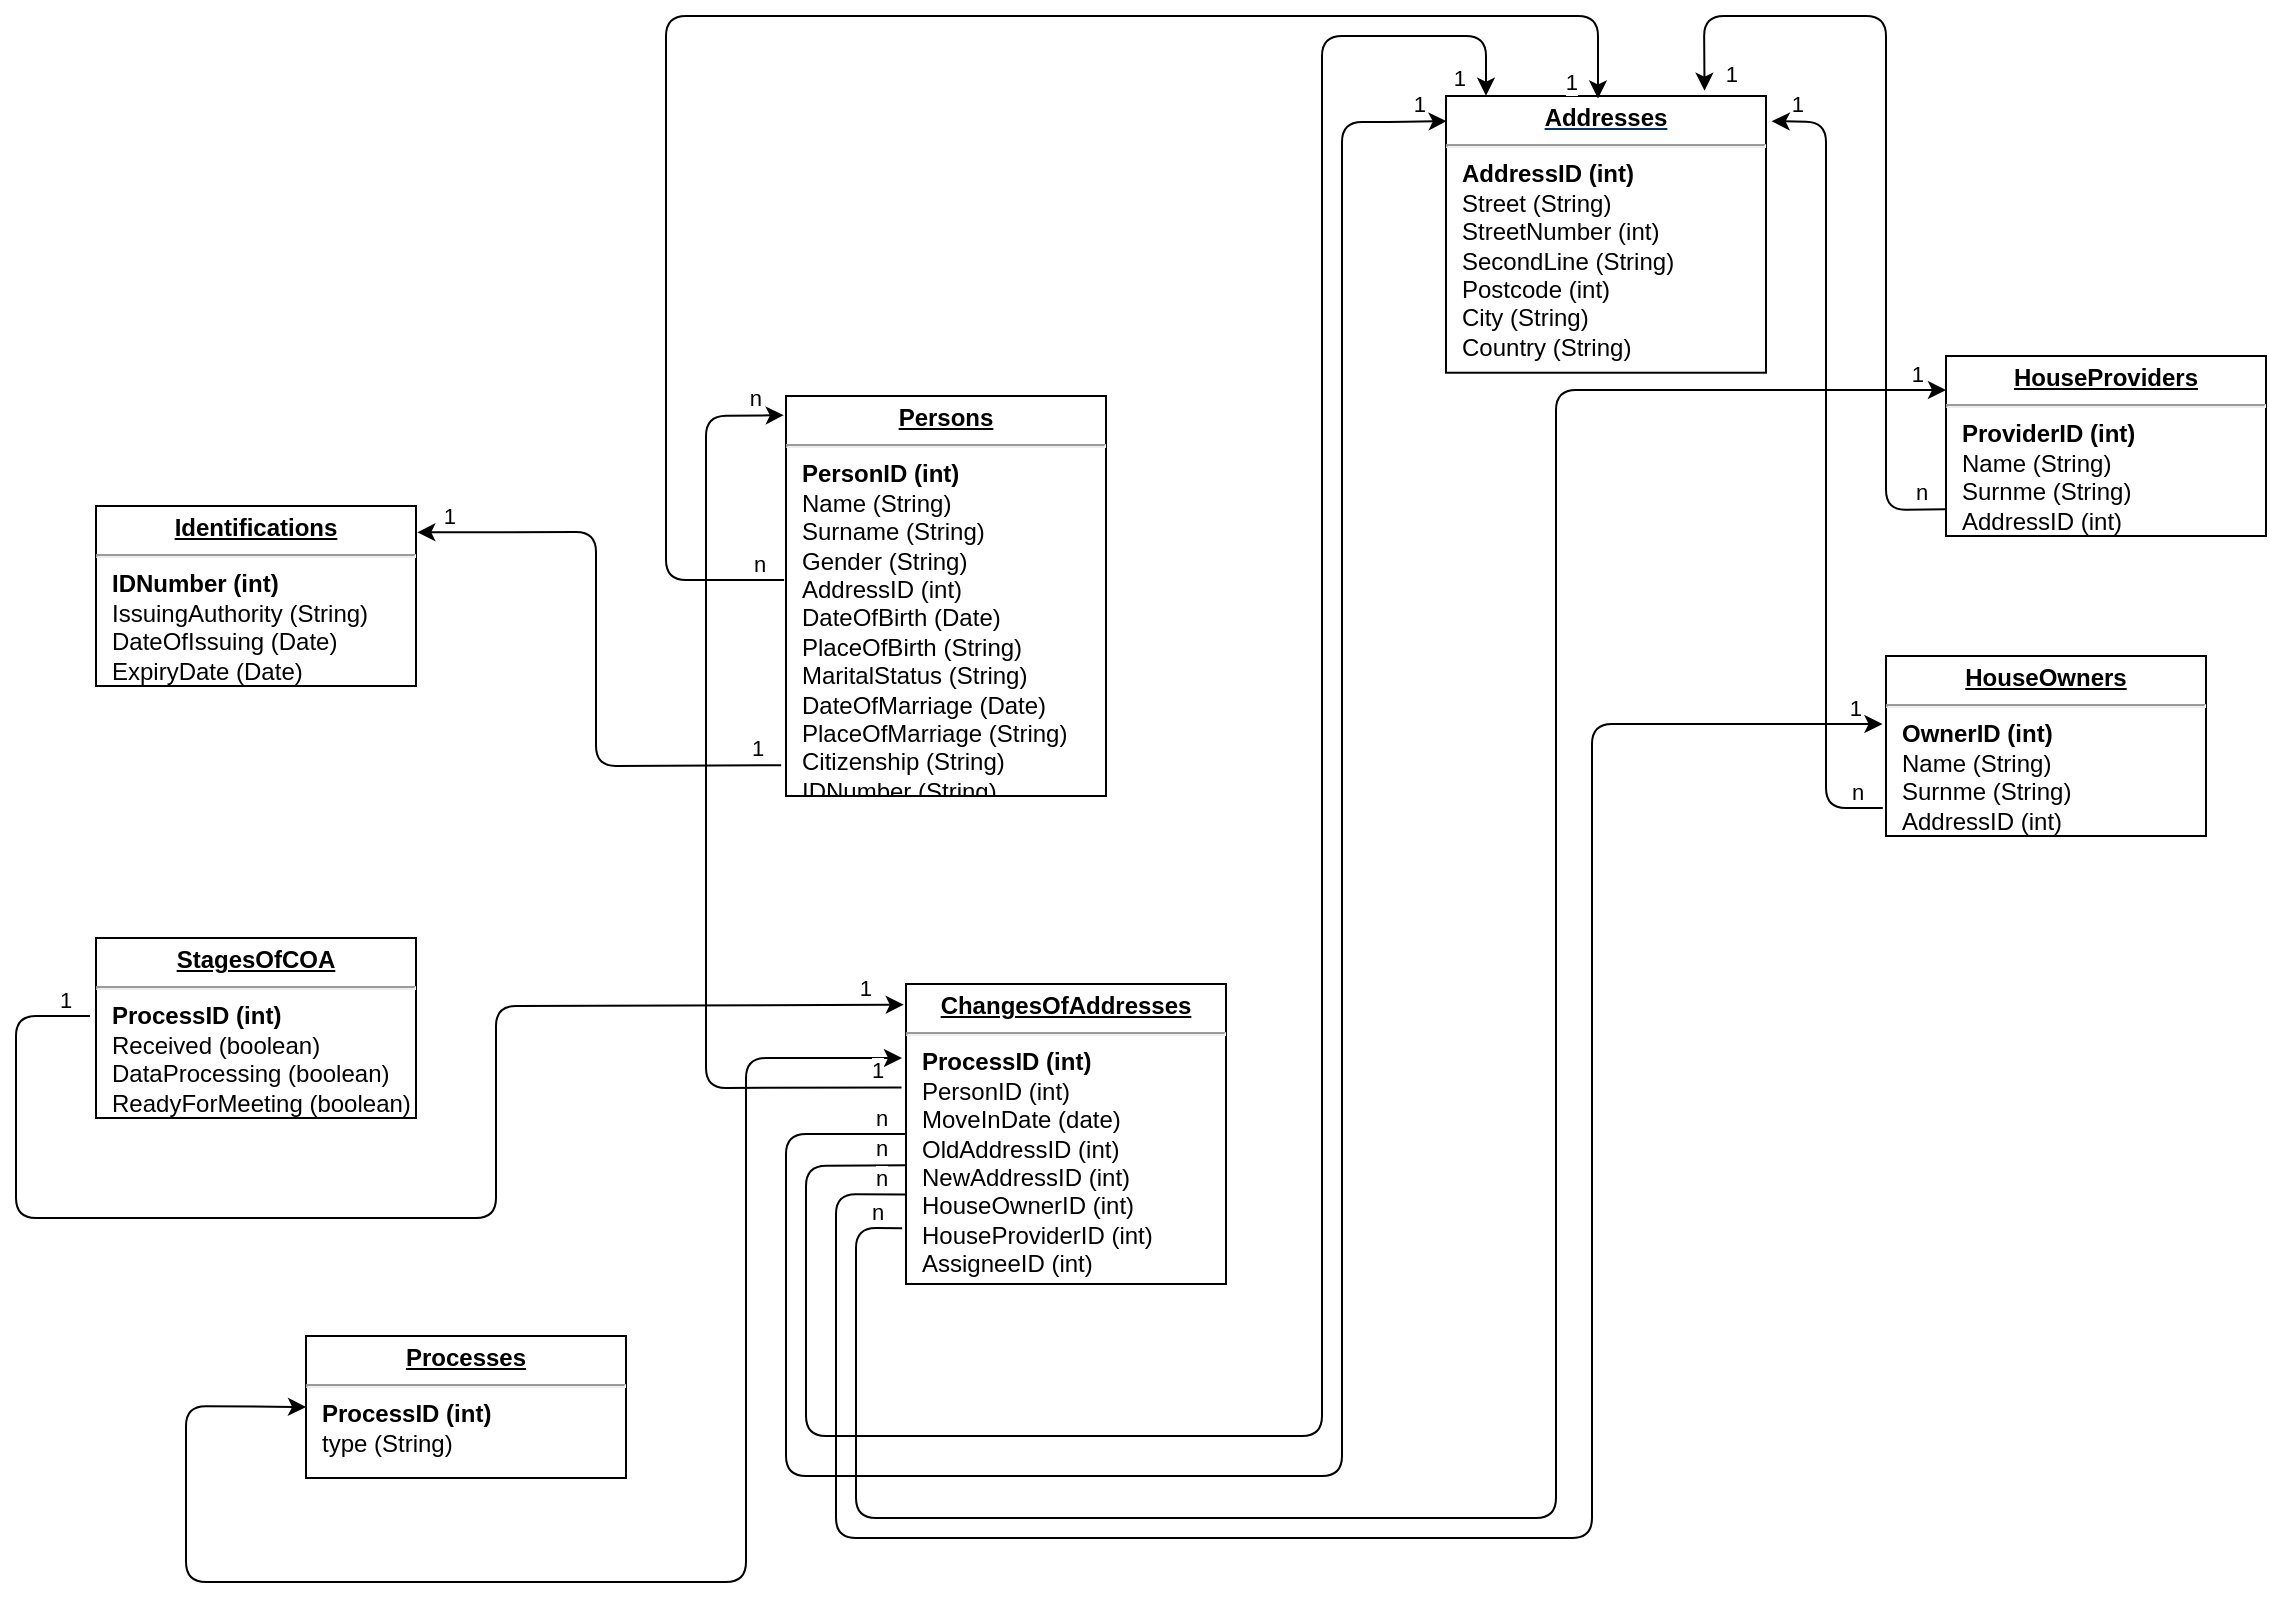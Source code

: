 <mxfile version="14.6.13" type="github">
  <diagram name="Page-1" id="efa7a0a1-bf9b-a30e-e6df-94a7791c09e9">
    <mxGraphModel dx="779" dy="-409" grid="1" gridSize="10" guides="1" tooltips="1" connect="1" arrows="1" fold="1" page="1" pageScale="1" pageWidth="1169" pageHeight="827" background="#ffffff" math="0" shadow="0">
      <root>
        <mxCell id="0" />
        <mxCell id="1" parent="0" />
        <mxCell id="25" value="&lt;p style=&quot;margin: 0px ; margin-top: 4px ; text-align: center ; text-decoration: underline&quot;&gt;&lt;strong&gt;&lt;font color=&quot;#000000&quot;&gt;Addresses&lt;/font&gt;&lt;/strong&gt;&lt;/p&gt;&lt;hr&gt;&lt;p style=&quot;margin: 0px ; margin-left: 8px&quot;&gt;&lt;b&gt;&lt;font color=&quot;#000000&quot;&gt;AddressID (int)&lt;/font&gt;&lt;/b&gt;&lt;/p&gt;&lt;p style=&quot;margin: 0px ; margin-left: 8px&quot;&gt;&lt;/p&gt;&lt;p style=&quot;margin: 0px ; margin-left: 8px&quot;&gt;&lt;font color=&quot;#000000&quot;&gt;Street (String)&lt;/font&gt;&lt;/p&gt;&lt;p style=&quot;margin: 0px ; margin-left: 8px&quot;&gt;&lt;font color=&quot;#000000&quot;&gt;StreetNumber (int)&lt;/font&gt;&lt;/p&gt;&lt;p style=&quot;margin: 0px ; margin-left: 8px&quot;&gt;&lt;font color=&quot;#000000&quot;&gt;SecondLine (String)&lt;/font&gt;&lt;/p&gt;&lt;p style=&quot;margin: 0px ; margin-left: 8px&quot;&gt;&lt;font color=&quot;#000000&quot;&gt;Postcode (int)&lt;/font&gt;&lt;/p&gt;&lt;p style=&quot;margin: 0px ; margin-left: 8px&quot;&gt;&lt;font color=&quot;#000000&quot;&gt;City (String)&lt;/font&gt;&lt;/p&gt;&lt;p style=&quot;margin: 0px ; margin-left: 8px&quot;&gt;&lt;font color=&quot;#000000&quot;&gt;Country (String)&lt;/font&gt;&lt;/p&gt;" style="verticalAlign=top;align=left;overflow=fill;fontSize=12;fontFamily=Helvetica;html=1;shadow=0;fontColor=#003366;fillColor=none;" parent="1" vertex="1">
          <mxGeometry x="735" y="889" width="160" height="138.36" as="geometry" />
        </mxCell>
        <mxCell id="UFs2jIFRDD2P4dvM7TEg-115" value="&lt;p style=&quot;margin: 4px 0px 0px ; text-align: center&quot;&gt;&lt;font color=&quot;#000000&quot;&gt;&lt;span style=&quot;font-size: 12px&quot;&gt;&lt;b&gt;&lt;u&gt;ChangesOfAddresses&lt;/u&gt;&lt;/b&gt;&lt;/span&gt;&lt;/font&gt;&lt;br&gt;&lt;/p&gt;&lt;hr&gt;&lt;p style=&quot;margin: 0px ; margin-left: 8px&quot;&gt;&lt;b&gt;&lt;font color=&quot;#000000&quot;&gt;ProcessID (int)&lt;/font&gt;&lt;/b&gt;&lt;/p&gt;&lt;p style=&quot;margin: 0px ; margin-left: 8px&quot;&gt;&lt;/p&gt;&lt;p style=&quot;margin: 0px ; margin-left: 8px&quot;&gt;&lt;font color=&quot;#000000&quot;&gt;PersonID (int)&lt;/font&gt;&lt;/p&gt;&lt;p style=&quot;margin: 0px ; margin-left: 8px&quot;&gt;&lt;font color=&quot;#000000&quot;&gt;MoveInDate (date)&lt;/font&gt;&lt;/p&gt;&lt;p style=&quot;margin: 0px ; margin-left: 8px&quot;&gt;&lt;font color=&quot;#000000&quot;&gt;OldAddressID (int)&lt;/font&gt;&lt;/p&gt;&lt;p style=&quot;margin: 0px ; margin-left: 8px&quot;&gt;&lt;font color=&quot;#000000&quot;&gt;NewAddressID (int)&lt;/font&gt;&lt;/p&gt;&lt;p style=&quot;margin: 0px ; margin-left: 8px&quot;&gt;&lt;font color=&quot;#000000&quot;&gt;HouseOwnerID (int)&lt;/font&gt;&lt;/p&gt;&lt;p style=&quot;margin: 0px ; margin-left: 8px&quot;&gt;&lt;font color=&quot;#000000&quot;&gt;HouseProviderID (int)&lt;/font&gt;&lt;/p&gt;&lt;p style=&quot;margin: 0px ; margin-left: 8px&quot;&gt;&lt;font color=&quot;#000000&quot;&gt;AssigneeID (int)&lt;/font&gt;&lt;/p&gt;&lt;p style=&quot;margin: 0px ; margin-left: 8px&quot;&gt;&lt;font color=&quot;#000000&quot;&gt;&lt;br&gt;&lt;/font&gt;&lt;/p&gt;" style="verticalAlign=top;align=left;overflow=fill;fontSize=12;fontFamily=Helvetica;html=1;shadow=0;fontColor=#003366;fillColor=none;" parent="1" vertex="1">
          <mxGeometry x="465" y="1333" width="160" height="150" as="geometry" />
        </mxCell>
        <mxCell id="UFs2jIFRDD2P4dvM7TEg-116" value="&lt;p style=&quot;margin: 4px 0px 0px ; text-align: center&quot;&gt;&lt;font color=&quot;#000000&quot;&gt;&lt;span style=&quot;font-size: 12px&quot;&gt;&lt;b&gt;&lt;u&gt;HouseOwners&lt;/u&gt;&lt;/b&gt;&lt;/span&gt;&lt;/font&gt;&lt;br&gt;&lt;/p&gt;&lt;hr&gt;&lt;p style=&quot;margin: 0px ; margin-left: 8px&quot;&gt;&lt;b&gt;&lt;font color=&quot;#000000&quot;&gt;OwnerID (int)&lt;/font&gt;&lt;/b&gt;&lt;/p&gt;&lt;p style=&quot;margin: 0px ; margin-left: 8px&quot;&gt;&lt;/p&gt;&lt;p style=&quot;margin: 0px ; margin-left: 8px&quot;&gt;&lt;font color=&quot;#000000&quot;&gt;Name (String)&lt;/font&gt;&lt;/p&gt;&lt;p style=&quot;margin: 0px ; margin-left: 8px&quot;&gt;&lt;font color=&quot;#000000&quot;&gt;Surnme (String)&lt;/font&gt;&lt;/p&gt;&lt;p style=&quot;margin: 0px ; margin-left: 8px&quot;&gt;&lt;font color=&quot;#000000&quot;&gt;AddressID (int)&lt;/font&gt;&lt;/p&gt;&lt;p style=&quot;margin: 0px ; margin-left: 8px&quot;&gt;&lt;font color=&quot;#000000&quot;&gt;&lt;br&gt;&lt;/font&gt;&lt;/p&gt;" style="verticalAlign=top;align=left;overflow=fill;fontSize=12;fontFamily=Helvetica;html=1;shadow=0;fontColor=#003366;fillColor=none;" parent="1" vertex="1">
          <mxGeometry x="955" y="1169" width="160" height="90" as="geometry" />
        </mxCell>
        <mxCell id="UFs2jIFRDD2P4dvM7TEg-117" value="&lt;p style=&quot;margin: 4px 0px 0px ; text-align: center&quot;&gt;&lt;font color=&quot;#000000&quot;&gt;&lt;span style=&quot;font-size: 12px&quot;&gt;&lt;b&gt;&lt;u&gt;HouseProviders&lt;/u&gt;&lt;/b&gt;&lt;/span&gt;&lt;/font&gt;&lt;br&gt;&lt;/p&gt;&lt;hr&gt;&lt;p style=&quot;margin: 0px ; margin-left: 8px&quot;&gt;&lt;b&gt;&lt;font color=&quot;#000000&quot;&gt;ProviderID (int)&lt;/font&gt;&lt;/b&gt;&lt;/p&gt;&lt;p style=&quot;margin: 0px ; margin-left: 8px&quot;&gt;&lt;/p&gt;&lt;p style=&quot;margin: 0px ; margin-left: 8px&quot;&gt;&lt;font color=&quot;#000000&quot;&gt;Name (String)&lt;/font&gt;&lt;/p&gt;&lt;p style=&quot;margin: 0px ; margin-left: 8px&quot;&gt;&lt;font color=&quot;#000000&quot;&gt;Surnme (String)&lt;/font&gt;&lt;/p&gt;&lt;p style=&quot;margin: 0px ; margin-left: 8px&quot;&gt;&lt;font color=&quot;#000000&quot;&gt;AddressID (int)&lt;/font&gt;&lt;/p&gt;&lt;p style=&quot;margin: 0px ; margin-left: 8px&quot;&gt;&lt;font color=&quot;#000000&quot;&gt;&lt;br&gt;&lt;/font&gt;&lt;/p&gt;" style="verticalAlign=top;align=left;overflow=fill;fontSize=12;fontFamily=Helvetica;html=1;shadow=0;fontColor=#003366;fillColor=none;" parent="1" vertex="1">
          <mxGeometry x="985" y="1019" width="160" height="90" as="geometry" />
        </mxCell>
        <mxCell id="UFs2jIFRDD2P4dvM7TEg-118" value="&lt;p style=&quot;margin: 4px 0px 0px ; text-align: center&quot;&gt;&lt;font color=&quot;#000000&quot;&gt;&lt;span style=&quot;font-size: 12px&quot;&gt;&lt;b&gt;&lt;u&gt;Identifications&lt;/u&gt;&lt;/b&gt;&lt;/span&gt;&lt;/font&gt;&lt;br&gt;&lt;/p&gt;&lt;hr&gt;&lt;p style=&quot;margin: 0px ; margin-left: 8px&quot;&gt;&lt;b&gt;&lt;font color=&quot;#000000&quot;&gt;IDNumber (int)&lt;/font&gt;&lt;/b&gt;&lt;/p&gt;&lt;p style=&quot;margin: 0px ; margin-left: 8px&quot;&gt;&lt;/p&gt;&lt;p style=&quot;margin: 0px ; margin-left: 8px&quot;&gt;&lt;font color=&quot;#000000&quot;&gt;IssuingAuthority (String)&lt;/font&gt;&lt;/p&gt;&lt;p style=&quot;margin: 0px ; margin-left: 8px&quot;&gt;&lt;font color=&quot;#000000&quot;&gt;DateOfIssuing (Date)&lt;/font&gt;&lt;/p&gt;&lt;p style=&quot;margin: 0px ; margin-left: 8px&quot;&gt;&lt;font color=&quot;#000000&quot;&gt;ExpiryDate (Date)&lt;/font&gt;&lt;/p&gt;&lt;p style=&quot;margin: 0px ; margin-left: 8px&quot;&gt;&lt;font color=&quot;#000000&quot;&gt;&lt;br&gt;&lt;/font&gt;&lt;/p&gt;" style="verticalAlign=top;align=left;overflow=fill;fontSize=12;fontFamily=Helvetica;html=1;shadow=0;fontColor=#003366;fillColor=none;" parent="1" vertex="1">
          <mxGeometry x="60" y="1094" width="160" height="90" as="geometry" />
        </mxCell>
        <mxCell id="UFs2jIFRDD2P4dvM7TEg-119" value="&lt;p style=&quot;margin: 4px 0px 0px ; text-align: center&quot;&gt;&lt;font color=&quot;#000000&quot;&gt;&lt;span style=&quot;font-size: 12px&quot;&gt;&lt;b&gt;&lt;u&gt;Persons&lt;/u&gt;&lt;/b&gt;&lt;/span&gt;&lt;/font&gt;&lt;br&gt;&lt;/p&gt;&lt;hr&gt;&lt;p style=&quot;margin: 0px ; margin-left: 8px&quot;&gt;&lt;b&gt;&lt;font color=&quot;#000000&quot;&gt;PersonID (int)&lt;/font&gt;&lt;/b&gt;&lt;/p&gt;&lt;p style=&quot;margin: 0px ; margin-left: 8px&quot;&gt;&lt;/p&gt;&lt;p style=&quot;margin: 0px ; margin-left: 8px&quot;&gt;&lt;font color=&quot;#000000&quot;&gt;Name (String)&lt;/font&gt;&lt;/p&gt;&lt;p style=&quot;margin: 0px ; margin-left: 8px&quot;&gt;&lt;font color=&quot;#000000&quot;&gt;Surname (String)&lt;/font&gt;&lt;/p&gt;&lt;p style=&quot;margin: 0px ; margin-left: 8px&quot;&gt;&lt;font color=&quot;#000000&quot;&gt;Gender (&lt;/font&gt;&lt;span style=&quot;color: rgb(0 , 0 , 0)&quot;&gt;String&lt;/span&gt;&lt;font color=&quot;#000000&quot;&gt;)&lt;/font&gt;&lt;/p&gt;&lt;p style=&quot;margin: 0px ; margin-left: 8px&quot;&gt;&lt;font color=&quot;#000000&quot;&gt;AddressID (int)&lt;/font&gt;&lt;/p&gt;&lt;p style=&quot;margin: 0px ; margin-left: 8px&quot;&gt;&lt;font color=&quot;#000000&quot;&gt;DateOfBirth (Date)&lt;/font&gt;&lt;/p&gt;&lt;p style=&quot;margin: 0px ; margin-left: 8px&quot;&gt;&lt;font color=&quot;#000000&quot;&gt;PlaceOfBirth (String)&lt;/font&gt;&lt;/p&gt;&lt;p style=&quot;margin: 0px ; margin-left: 8px&quot;&gt;&lt;font color=&quot;#000000&quot;&gt;MaritalStatus (String)&lt;/font&gt;&lt;/p&gt;&lt;p style=&quot;margin: 0px ; margin-left: 8px&quot;&gt;&lt;font color=&quot;#000000&quot;&gt;DateOfMarriage (Date)&lt;/font&gt;&lt;/p&gt;&lt;p style=&quot;margin: 0px ; margin-left: 8px&quot;&gt;&lt;font color=&quot;#000000&quot;&gt;PlaceOfMarriage (String)&lt;/font&gt;&lt;/p&gt;&lt;p style=&quot;margin: 0px ; margin-left: 8px&quot;&gt;&lt;font color=&quot;#000000&quot;&gt;Citizenship (String)&lt;/font&gt;&lt;/p&gt;&lt;p style=&quot;margin: 0px ; margin-left: 8px&quot;&gt;&lt;font color=&quot;#000000&quot;&gt;IDNumber (String)&lt;/font&gt;&lt;/p&gt;&lt;p style=&quot;margin: 0px ; margin-left: 8px&quot;&gt;&lt;font color=&quot;#000000&quot;&gt;&lt;br&gt;&lt;/font&gt;&lt;/p&gt;" style="verticalAlign=top;align=left;overflow=fill;fontSize=12;fontFamily=Helvetica;html=1;shadow=0;fontColor=#003366;fillColor=none;" parent="1" vertex="1">
          <mxGeometry x="405" y="1039" width="160" height="200" as="geometry" />
        </mxCell>
        <mxCell id="UFs2jIFRDD2P4dvM7TEg-120" value="&lt;p style=&quot;margin: 4px 0px 0px ; text-align: center&quot;&gt;&lt;font color=&quot;#000000&quot;&gt;&lt;b&gt;&lt;u&gt;Processes&lt;/u&gt;&lt;/b&gt;&lt;/font&gt;&lt;/p&gt;&lt;hr&gt;&lt;p style=&quot;margin: 0px ; margin-left: 8px&quot;&gt;&lt;b&gt;&lt;font color=&quot;#000000&quot;&gt;ProcessID (int)&lt;/font&gt;&lt;/b&gt;&lt;/p&gt;&lt;p style=&quot;margin: 0px ; margin-left: 8px&quot;&gt;&lt;font color=&quot;#000000&quot;&gt;type (String)&lt;/font&gt;&lt;/p&gt;&lt;p style=&quot;margin: 0px ; margin-left: 8px&quot;&gt;&lt;font color=&quot;#000000&quot;&gt;&lt;br&gt;&lt;/font&gt;&lt;/p&gt;" style="verticalAlign=top;align=left;overflow=fill;fontSize=12;fontFamily=Helvetica;html=1;shadow=0;fontColor=#003366;fillColor=none;" parent="1" vertex="1">
          <mxGeometry x="165" y="1509" width="160" height="71" as="geometry" />
        </mxCell>
        <mxCell id="UFs2jIFRDD2P4dvM7TEg-121" value="" style="endArrow=classic;html=1;exitX=-0.006;exitY=0.46;exitDx=0;exitDy=0;exitPerimeter=0;entryX=0.475;entryY=0.009;entryDx=0;entryDy=0;entryPerimeter=0;" parent="1" source="UFs2jIFRDD2P4dvM7TEg-119" target="25" edge="1">
          <mxGeometry relative="1" as="geometry">
            <mxPoint x="355" y="1009" as="sourcePoint" />
            <mxPoint x="875" y="879" as="targetPoint" />
            <Array as="points">
              <mxPoint x="345" y="1131" />
              <mxPoint x="345" y="1009" />
              <mxPoint x="345" y="849" />
              <mxPoint x="415" y="849" />
              <mxPoint x="811" y="849" />
            </Array>
          </mxGeometry>
        </mxCell>
        <mxCell id="UFs2jIFRDD2P4dvM7TEg-123" value="n" style="edgeLabel;resizable=0;html=1;align=left;verticalAlign=bottom;" parent="UFs2jIFRDD2P4dvM7TEg-121" connectable="0" vertex="1">
          <mxGeometry x="-1" relative="1" as="geometry">
            <mxPoint x="-17" as="offset" />
          </mxGeometry>
        </mxCell>
        <mxCell id="UFs2jIFRDD2P4dvM7TEg-124" value="1" style="edgeLabel;resizable=0;html=1;align=right;verticalAlign=bottom;" parent="UFs2jIFRDD2P4dvM7TEg-121" connectable="0" vertex="1">
          <mxGeometry x="1" relative="1" as="geometry">
            <mxPoint x="-10" as="offset" />
          </mxGeometry>
        </mxCell>
        <mxCell id="UFs2jIFRDD2P4dvM7TEg-126" value="" style="endArrow=classic;html=1;exitX=-0.01;exitY=0.845;exitDx=0;exitDy=0;exitPerimeter=0;entryX=1.018;entryY=0.091;entryDx=0;entryDy=0;entryPerimeter=0;" parent="1" source="UFs2jIFRDD2P4dvM7TEg-116" target="25" edge="1">
          <mxGeometry relative="1" as="geometry">
            <mxPoint x="751.96" y="1312.6" as="sourcePoint" />
            <mxPoint x="925" y="919" as="targetPoint" />
            <Array as="points">
              <mxPoint x="925" y="1245" />
              <mxPoint x="925" y="902" />
            </Array>
          </mxGeometry>
        </mxCell>
        <mxCell id="UFs2jIFRDD2P4dvM7TEg-127" value="n" style="edgeLabel;resizable=0;html=1;align=left;verticalAlign=bottom;" parent="UFs2jIFRDD2P4dvM7TEg-126" connectable="0" vertex="1">
          <mxGeometry x="-1" relative="1" as="geometry">
            <mxPoint x="-17" as="offset" />
          </mxGeometry>
        </mxCell>
        <mxCell id="UFs2jIFRDD2P4dvM7TEg-128" value="1" style="edgeLabel;resizable=0;html=1;align=right;verticalAlign=bottom;" parent="UFs2jIFRDD2P4dvM7TEg-126" connectable="0" vertex="1">
          <mxGeometry x="1" relative="1" as="geometry">
            <mxPoint x="17" as="offset" />
          </mxGeometry>
        </mxCell>
        <mxCell id="UFs2jIFRDD2P4dvM7TEg-129" value="" style="endArrow=classic;html=1;exitX=0;exitY=0.852;exitDx=0;exitDy=0;exitPerimeter=0;entryX=0.808;entryY=-0.019;entryDx=0;entryDy=0;entryPerimeter=0;" parent="1" source="UFs2jIFRDD2P4dvM7TEg-117" target="25" edge="1">
          <mxGeometry relative="1" as="geometry">
            <mxPoint x="1252.76" y="1238.99" as="sourcePoint" />
            <mxPoint x="1032.76" y="934.729" as="targetPoint" />
            <Array as="points">
              <mxPoint x="955" y="1096" />
              <mxPoint x="955" y="849" />
              <mxPoint x="864" y="849" />
            </Array>
          </mxGeometry>
        </mxCell>
        <mxCell id="UFs2jIFRDD2P4dvM7TEg-130" value="n" style="edgeLabel;resizable=0;html=1;align=left;verticalAlign=bottom;" parent="UFs2jIFRDD2P4dvM7TEg-129" connectable="0" vertex="1">
          <mxGeometry x="-1" relative="1" as="geometry">
            <mxPoint x="-17" as="offset" />
          </mxGeometry>
        </mxCell>
        <mxCell id="UFs2jIFRDD2P4dvM7TEg-131" value="1" style="edgeLabel;resizable=0;html=1;align=right;verticalAlign=bottom;" parent="UFs2jIFRDD2P4dvM7TEg-129" connectable="0" vertex="1">
          <mxGeometry x="1" relative="1" as="geometry">
            <mxPoint x="17" as="offset" />
          </mxGeometry>
        </mxCell>
        <mxCell id="UFs2jIFRDD2P4dvM7TEg-142" value="" style="endArrow=classic;html=1;exitX=0;exitY=0.5;exitDx=0;exitDy=0;endFill=1;startArrow=classic;startFill=1;" parent="1" source="UFs2jIFRDD2P4dvM7TEg-120" edge="1">
          <mxGeometry relative="1" as="geometry">
            <mxPoint x="145" y="1589" as="sourcePoint" />
            <mxPoint x="463" y="1370" as="targetPoint" />
            <Array as="points">
              <mxPoint x="105" y="1544" />
              <mxPoint x="105" y="1632" />
              <mxPoint x="385" y="1632" />
              <mxPoint x="385" y="1370" />
            </Array>
          </mxGeometry>
        </mxCell>
        <mxCell id="UFs2jIFRDD2P4dvM7TEg-146" value="" style="endArrow=classic;html=1;exitX=-0.015;exitY=0.923;exitDx=0;exitDy=0;exitPerimeter=0;entryX=1.004;entryY=0.146;entryDx=0;entryDy=0;entryPerimeter=0;" parent="1" source="UFs2jIFRDD2P4dvM7TEg-119" target="UFs2jIFRDD2P4dvM7TEg-118" edge="1">
          <mxGeometry relative="1" as="geometry">
            <mxPoint x="371.96" y="1226.2" as="sourcePoint" />
            <mxPoint x="195" y="1226" as="targetPoint" />
            <Array as="points">
              <mxPoint x="310" y="1224" />
              <mxPoint x="310" y="1107" />
            </Array>
          </mxGeometry>
        </mxCell>
        <mxCell id="UFs2jIFRDD2P4dvM7TEg-147" value="1" style="edgeLabel;resizable=0;html=1;align=left;verticalAlign=bottom;" parent="UFs2jIFRDD2P4dvM7TEg-146" connectable="0" vertex="1">
          <mxGeometry x="-1" relative="1" as="geometry">
            <mxPoint x="-17" as="offset" />
          </mxGeometry>
        </mxCell>
        <mxCell id="UFs2jIFRDD2P4dvM7TEg-148" value="1" style="edgeLabel;resizable=0;html=1;align=right;verticalAlign=bottom;" parent="UFs2jIFRDD2P4dvM7TEg-146" connectable="0" vertex="1">
          <mxGeometry x="1" relative="1" as="geometry">
            <mxPoint x="20" as="offset" />
          </mxGeometry>
        </mxCell>
        <mxCell id="UFs2jIFRDD2P4dvM7TEg-149" value="" style="endArrow=classic;html=1;entryX=-0.007;entryY=0.048;entryDx=0;entryDy=0;entryPerimeter=0;exitX=-0.014;exitY=0.345;exitDx=0;exitDy=0;exitPerimeter=0;" parent="1" source="UFs2jIFRDD2P4dvM7TEg-115" target="UFs2jIFRDD2P4dvM7TEg-119" edge="1">
          <mxGeometry relative="1" as="geometry">
            <mxPoint x="435" y="1399" as="sourcePoint" />
            <mxPoint x="365" y="1049" as="targetPoint" />
            <Array as="points">
              <mxPoint x="365" y="1385" />
              <mxPoint x="365" y="1049" />
            </Array>
          </mxGeometry>
        </mxCell>
        <mxCell id="UFs2jIFRDD2P4dvM7TEg-150" value="1" style="edgeLabel;resizable=0;html=1;align=left;verticalAlign=bottom;" parent="UFs2jIFRDD2P4dvM7TEg-149" connectable="0" vertex="1">
          <mxGeometry x="-1" relative="1" as="geometry">
            <mxPoint x="-17" as="offset" />
          </mxGeometry>
        </mxCell>
        <mxCell id="UFs2jIFRDD2P4dvM7TEg-151" value="n" style="edgeLabel;resizable=0;html=1;align=right;verticalAlign=bottom;" parent="UFs2jIFRDD2P4dvM7TEg-149" connectable="0" vertex="1">
          <mxGeometry x="1" relative="1" as="geometry">
            <mxPoint x="-10" as="offset" />
          </mxGeometry>
        </mxCell>
        <mxCell id="UFs2jIFRDD2P4dvM7TEg-152" value="" style="endArrow=classic;html=1;exitX=0;exitY=0.5;exitDx=0;exitDy=0;entryX=0.002;entryY=0.091;entryDx=0;entryDy=0;entryPerimeter=0;" parent="1" source="UFs2jIFRDD2P4dvM7TEg-115" target="25" edge="1">
          <mxGeometry relative="1" as="geometry">
            <mxPoint x="673.4" y="1409" as="sourcePoint" />
            <mxPoint x="795" y="869" as="targetPoint" />
            <Array as="points">
              <mxPoint x="405" y="1408" />
              <mxPoint x="405" y="1579" />
              <mxPoint x="683" y="1579" />
              <mxPoint x="683" y="1253" />
              <mxPoint x="683" y="902" />
              <mxPoint x="705" y="902" />
            </Array>
          </mxGeometry>
        </mxCell>
        <mxCell id="UFs2jIFRDD2P4dvM7TEg-153" value="n" style="edgeLabel;resizable=0;html=1;align=left;verticalAlign=bottom;" parent="UFs2jIFRDD2P4dvM7TEg-152" connectable="0" vertex="1">
          <mxGeometry x="-1" relative="1" as="geometry">
            <mxPoint x="-17" as="offset" />
          </mxGeometry>
        </mxCell>
        <mxCell id="UFs2jIFRDD2P4dvM7TEg-154" value="1" style="edgeLabel;resizable=0;html=1;align=right;verticalAlign=bottom;" parent="UFs2jIFRDD2P4dvM7TEg-152" connectable="0" vertex="1">
          <mxGeometry x="1" relative="1" as="geometry">
            <mxPoint x="-10" as="offset" />
          </mxGeometry>
        </mxCell>
        <mxCell id="UFs2jIFRDD2P4dvM7TEg-156" value="" style="endArrow=classic;html=1;exitX=0.001;exitY=0.604;exitDx=0;exitDy=0;exitPerimeter=0;entryX=0.125;entryY=-0.001;entryDx=0;entryDy=0;entryPerimeter=0;" parent="1" source="UFs2jIFRDD2P4dvM7TEg-115" target="25" edge="1">
          <mxGeometry relative="1" as="geometry">
            <mxPoint x="455" y="1428" as="sourcePoint" />
            <mxPoint x="785" y="869" as="targetPoint" />
            <Array as="points">
              <mxPoint x="415" y="1424" />
              <mxPoint x="415" y="1559" />
              <mxPoint x="673" y="1559" />
              <mxPoint x="673" y="1273" />
              <mxPoint x="673" y="859" />
              <mxPoint x="755" y="859" />
            </Array>
          </mxGeometry>
        </mxCell>
        <mxCell id="UFs2jIFRDD2P4dvM7TEg-157" value="n" style="edgeLabel;resizable=0;html=1;align=left;verticalAlign=bottom;" parent="UFs2jIFRDD2P4dvM7TEg-156" connectable="0" vertex="1">
          <mxGeometry x="-1" relative="1" as="geometry">
            <mxPoint x="-17" as="offset" />
          </mxGeometry>
        </mxCell>
        <mxCell id="UFs2jIFRDD2P4dvM7TEg-158" value="1" style="edgeLabel;resizable=0;html=1;align=right;verticalAlign=bottom;" parent="UFs2jIFRDD2P4dvM7TEg-156" connectable="0" vertex="1">
          <mxGeometry x="1" relative="1" as="geometry">
            <mxPoint x="-10" as="offset" />
          </mxGeometry>
        </mxCell>
        <mxCell id="ltlh27bSGSaUEZf7e7pa-25" value="" style="endArrow=classic;html=1;entryX=-0.011;entryY=0.378;entryDx=0;entryDy=0;entryPerimeter=0;exitX=-0.002;exitY=0.702;exitDx=0;exitDy=0;exitPerimeter=0;" parent="1" source="UFs2jIFRDD2P4dvM7TEg-115" target="UFs2jIFRDD2P4dvM7TEg-116" edge="1">
          <mxGeometry relative="1" as="geometry">
            <mxPoint x="450" y="1450" as="sourcePoint" />
            <mxPoint x="890" y="1129.862" as="targetPoint" />
            <Array as="points">
              <mxPoint x="430" y="1438" />
              <mxPoint x="430" y="1610" />
              <mxPoint x="808" y="1610" />
              <mxPoint x="808" y="1514" />
              <mxPoint x="808" y="1203" />
            </Array>
          </mxGeometry>
        </mxCell>
        <mxCell id="ltlh27bSGSaUEZf7e7pa-26" value="n" style="edgeLabel;resizable=0;html=1;align=left;verticalAlign=bottom;" parent="ltlh27bSGSaUEZf7e7pa-25" connectable="0" vertex="1">
          <mxGeometry x="-1" relative="1" as="geometry">
            <mxPoint x="-17" as="offset" />
          </mxGeometry>
        </mxCell>
        <mxCell id="ltlh27bSGSaUEZf7e7pa-27" value="1" style="edgeLabel;resizable=0;html=1;align=right;verticalAlign=bottom;" parent="ltlh27bSGSaUEZf7e7pa-25" connectable="0" vertex="1">
          <mxGeometry x="1" relative="1" as="geometry">
            <mxPoint x="-10" as="offset" />
          </mxGeometry>
        </mxCell>
        <mxCell id="ltlh27bSGSaUEZf7e7pa-28" value="" style="endArrow=classic;html=1;entryX=0;entryY=0.189;entryDx=0;entryDy=0;entryPerimeter=0;exitX=-0.012;exitY=0.814;exitDx=0;exitDy=0;exitPerimeter=0;" parent="1" source="UFs2jIFRDD2P4dvM7TEg-115" target="UFs2jIFRDD2P4dvM7TEg-117" edge="1">
          <mxGeometry relative="1" as="geometry">
            <mxPoint x="450" y="1490" as="sourcePoint" />
            <mxPoint x="963.24" y="1220.02" as="targetPoint" />
            <Array as="points">
              <mxPoint x="440" y="1455" />
              <mxPoint x="440" y="1600" />
              <mxPoint x="790" y="1600" />
              <mxPoint x="790" y="1036" />
            </Array>
          </mxGeometry>
        </mxCell>
        <mxCell id="ltlh27bSGSaUEZf7e7pa-29" value="n" style="edgeLabel;resizable=0;html=1;align=left;verticalAlign=bottom;" parent="ltlh27bSGSaUEZf7e7pa-28" connectable="0" vertex="1">
          <mxGeometry x="-1" relative="1" as="geometry">
            <mxPoint x="-17" as="offset" />
          </mxGeometry>
        </mxCell>
        <mxCell id="ltlh27bSGSaUEZf7e7pa-30" value="1" style="edgeLabel;resizable=0;html=1;align=right;verticalAlign=bottom;" parent="ltlh27bSGSaUEZf7e7pa-28" connectable="0" vertex="1">
          <mxGeometry x="1" relative="1" as="geometry">
            <mxPoint x="-10" as="offset" />
          </mxGeometry>
        </mxCell>
        <mxCell id="ltlh27bSGSaUEZf7e7pa-32" value="&lt;p style=&quot;margin: 4px 0px 0px ; text-align: center&quot;&gt;&lt;font color=&quot;#000000&quot;&gt;&lt;span style=&quot;font-size: 12px&quot;&gt;&lt;b&gt;&lt;u&gt;StagesOfCOA&lt;/u&gt;&lt;/b&gt;&lt;/span&gt;&lt;/font&gt;&lt;br&gt;&lt;/p&gt;&lt;hr&gt;&lt;p style=&quot;margin: 0px ; margin-left: 8px&quot;&gt;&lt;b&gt;&lt;font color=&quot;#000000&quot;&gt;ProcessID (int)&lt;/font&gt;&lt;/b&gt;&lt;/p&gt;&lt;p style=&quot;margin: 0px ; margin-left: 8px&quot;&gt;&lt;/p&gt;&lt;p style=&quot;margin: 0px ; margin-left: 8px&quot;&gt;&lt;font color=&quot;#000000&quot;&gt;Received (boolean)&lt;/font&gt;&lt;/p&gt;&lt;p style=&quot;margin: 0px ; margin-left: 8px&quot;&gt;&lt;font color=&quot;#000000&quot;&gt;DataProcessing (boolean)&lt;/font&gt;&lt;/p&gt;&lt;p style=&quot;margin: 0px ; margin-left: 8px&quot;&gt;&lt;font color=&quot;#000000&quot;&gt;ReadyForMeeting (boolean)&lt;/font&gt;&lt;/p&gt;&lt;p style=&quot;margin: 0px ; margin-left: 8px&quot;&gt;&lt;font color=&quot;#000000&quot;&gt;&lt;br&gt;&lt;/font&gt;&lt;/p&gt;" style="verticalAlign=top;align=left;overflow=fill;fontSize=12;fontFamily=Helvetica;html=1;shadow=0;fontColor=#003366;fillColor=none;" parent="1" vertex="1">
          <mxGeometry x="60" y="1310" width="160" height="90" as="geometry" />
        </mxCell>
        <mxCell id="ltlh27bSGSaUEZf7e7pa-34" value="" style="endArrow=classic;html=1;entryX=-0.007;entryY=0.069;entryDx=0;entryDy=0;entryPerimeter=0;" parent="1" target="UFs2jIFRDD2P4dvM7TEg-115" edge="1">
          <mxGeometry relative="1" as="geometry">
            <mxPoint x="57" y="1349" as="sourcePoint" />
            <mxPoint x="440" y="1355" as="targetPoint" />
            <Array as="points">
              <mxPoint x="20" y="1349" />
              <mxPoint x="20" y="1450" />
              <mxPoint x="260" y="1450" />
              <mxPoint x="260" y="1344" />
            </Array>
          </mxGeometry>
        </mxCell>
        <mxCell id="ltlh27bSGSaUEZf7e7pa-35" value="1" style="edgeLabel;resizable=0;html=1;align=left;verticalAlign=bottom;" parent="ltlh27bSGSaUEZf7e7pa-34" connectable="0" vertex="1">
          <mxGeometry x="-1" relative="1" as="geometry">
            <mxPoint x="-17" as="offset" />
          </mxGeometry>
        </mxCell>
        <mxCell id="ltlh27bSGSaUEZf7e7pa-36" value="1" style="edgeLabel;resizable=0;html=1;align=right;verticalAlign=bottom;" parent="ltlh27bSGSaUEZf7e7pa-34" connectable="0" vertex="1">
          <mxGeometry x="1" relative="1" as="geometry">
            <mxPoint x="-15" as="offset" />
          </mxGeometry>
        </mxCell>
      </root>
    </mxGraphModel>
  </diagram>
</mxfile>
